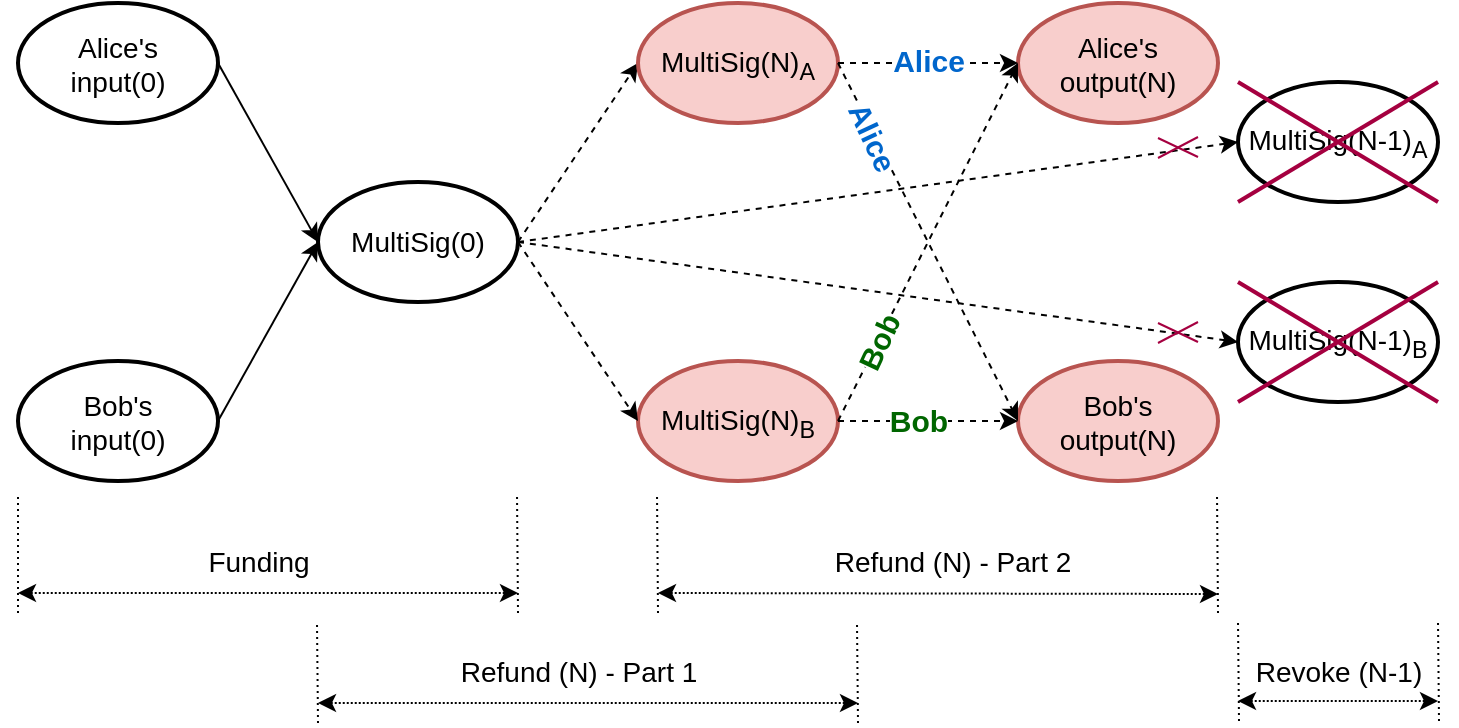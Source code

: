 <mxfile pages="1" version="11.2.4" type="device"><diagram id="bBkEPbWLoeJg7-wSrlFj" name="Page-1"><mxGraphModel dx="905" dy="807" grid="1" gridSize="10" guides="1" tooltips="1" connect="1" arrows="1" fold="1" page="1" pageScale="1" pageWidth="827" pageHeight="1169" math="0" shadow="0"><root><mxCell id="0"/><mxCell id="1" parent="0"/><mxCell id="bmQeixlOnmFxgD8QusRG-1" value="MultiSig(0)" style="ellipse;whiteSpace=wrap;html=1;fontSize=14;strokeWidth=2;" parent="1" vertex="1"><mxGeometry x="190" y="250" width="100" height="60" as="geometry"/></mxCell><mxCell id="bmQeixlOnmFxgD8QusRG-2" value="Alice's &lt;br&gt;input(0)" style="ellipse;whiteSpace=wrap;html=1;fontSize=14;strokeWidth=2;direction=east;" parent="1" vertex="1"><mxGeometry x="40" y="160.5" width="100" height="60" as="geometry"/></mxCell><mxCell id="bmQeixlOnmFxgD8QusRG-3" value="Bob's&lt;br&gt;input(0)" style="ellipse;whiteSpace=wrap;html=1;fontSize=14;strokeWidth=2;" parent="1" vertex="1"><mxGeometry x="40" y="339.5" width="100" height="60" as="geometry"/></mxCell><mxCell id="bmQeixlOnmFxgD8QusRG-4" value="" style="endArrow=classic;html=1;fontSize=14;entryX=0;entryY=0.5;entryDx=0;entryDy=0;exitX=1;exitY=0.5;exitDx=0;exitDy=0;" parent="1" source="bmQeixlOnmFxgD8QusRG-2" target="bmQeixlOnmFxgD8QusRG-1" edge="1"><mxGeometry width="50" height="50" relative="1" as="geometry"><mxPoint x="160" y="210.5" as="sourcePoint"/><mxPoint x="90" y="380.5" as="targetPoint"/></mxGeometry></mxCell><mxCell id="bmQeixlOnmFxgD8QusRG-5" value="" style="endArrow=classic;html=1;fontSize=14;entryX=0;entryY=0.5;entryDx=0;entryDy=0;exitX=1;exitY=0.5;exitDx=0;exitDy=0;" parent="1" source="bmQeixlOnmFxgD8QusRG-3" target="bmQeixlOnmFxgD8QusRG-1" edge="1"><mxGeometry width="50" height="50" relative="1" as="geometry"><mxPoint x="166" y="319.52" as="sourcePoint"/><mxPoint x="214" y="398.5" as="targetPoint"/></mxGeometry></mxCell><mxCell id="bmQeixlOnmFxgD8QusRG-7" value="" style="endArrow=classic;html=1;fontSize=14;exitX=1;exitY=0.5;exitDx=0;exitDy=0;dashed=1;entryX=0;entryY=0.5;entryDx=0;entryDy=0;" parent="1" source="bmQeixlOnmFxgD8QusRG-1" target="bmQeixlOnmFxgD8QusRG-8" edge="1"><mxGeometry width="50" height="50" relative="1" as="geometry"><mxPoint x="425" y="270.52" as="sourcePoint"/><mxPoint x="470" y="270.5" as="targetPoint"/></mxGeometry></mxCell><mxCell id="bmQeixlOnmFxgD8QusRG-8" value="MultiSig(N)&lt;sub&gt;A&lt;/sub&gt;" style="ellipse;whiteSpace=wrap;html=1;fontSize=14;strokeWidth=2;fillColor=#f8cecc;strokeColor=#b85450;" parent="1" vertex="1"><mxGeometry x="350" y="160.5" width="100" height="60" as="geometry"/></mxCell><mxCell id="bmQeixlOnmFxgD8QusRG-9" value="MultiSig(N)&lt;sub&gt;B&lt;/sub&gt;" style="ellipse;whiteSpace=wrap;html=1;fontSize=14;strokeWidth=2;fillColor=#f8cecc;strokeColor=#b85450;" parent="1" vertex="1"><mxGeometry x="350" y="339.5" width="100" height="60" as="geometry"/></mxCell><mxCell id="bmQeixlOnmFxgD8QusRG-10" value="" style="endArrow=classic;html=1;fontSize=14;exitX=1;exitY=0.5;exitDx=0;exitDy=0;dashed=1;entryX=0;entryY=0.5;entryDx=0;entryDy=0;" parent="1" source="bmQeixlOnmFxgD8QusRG-1" target="bmQeixlOnmFxgD8QusRG-9" edge="1"><mxGeometry width="50" height="50" relative="1" as="geometry"><mxPoint x="300" y="369.5" as="sourcePoint"/><mxPoint x="370" y="249.5" as="targetPoint"/></mxGeometry></mxCell><mxCell id="bmQeixlOnmFxgD8QusRG-11" value="Alice's &lt;br&gt;output(N)" style="ellipse;whiteSpace=wrap;html=1;fontSize=14;strokeWidth=2;fillColor=#f8cecc;strokeColor=#b85450;" parent="1" vertex="1"><mxGeometry x="540" y="160.5" width="100" height="60" as="geometry"/></mxCell><mxCell id="bmQeixlOnmFxgD8QusRG-12" value="Bob's&lt;br&gt;output(N)" style="ellipse;whiteSpace=wrap;html=1;fontSize=14;strokeWidth=2;fillColor=#f8cecc;strokeColor=#b85450;" parent="1" vertex="1"><mxGeometry x="540" y="339.5" width="100" height="60" as="geometry"/></mxCell><mxCell id="bmQeixlOnmFxgD8QusRG-14" value="" style="endArrow=classic;html=1;fontSize=14;exitX=1;exitY=0.5;exitDx=0;exitDy=0;dashed=1;entryX=0;entryY=0.5;entryDx=0;entryDy=0;" parent="1" source="bmQeixlOnmFxgD8QusRG-8" target="bmQeixlOnmFxgD8QusRG-12" edge="1"><mxGeometry width="50" height="50" relative="1" as="geometry"><mxPoint x="460" y="247.5" as="sourcePoint"/><mxPoint x="530" y="353.5" as="targetPoint"/></mxGeometry></mxCell><mxCell id="pCVdKWHGVdP6SWQaSYoN-2" value="Alice" style="text;html=1;resizable=0;points=[];align=center;verticalAlign=middle;labelBackgroundColor=#ffffff;fontSize=15;fontColor=#0066CC;fontStyle=1;rotation=65;" vertex="1" connectable="0" parent="bmQeixlOnmFxgD8QusRG-14"><mxGeometry x="-0.594" y="-1" relative="1" as="geometry"><mxPoint as="offset"/></mxGeometry></mxCell><mxCell id="bmQeixlOnmFxgD8QusRG-15" value="" style="endArrow=classic;html=1;fontSize=14;exitX=1;exitY=0.5;exitDx=0;exitDy=0;dashed=1;entryX=0;entryY=0.5;entryDx=0;entryDy=0;" parent="1" source="bmQeixlOnmFxgD8QusRG-9" target="bmQeixlOnmFxgD8QusRG-12" edge="1"><mxGeometry width="50" height="50" relative="1" as="geometry"><mxPoint x="450" y="239.5" as="sourcePoint"/><mxPoint x="540" y="419.5" as="targetPoint"/></mxGeometry></mxCell><mxCell id="pCVdKWHGVdP6SWQaSYoN-4" value="Bob" style="text;html=1;resizable=0;points=[];align=center;verticalAlign=middle;labelBackgroundColor=#ffffff;fontSize=15;fontColor=#006600;fontStyle=1" vertex="1" connectable="0" parent="bmQeixlOnmFxgD8QusRG-15"><mxGeometry x="-0.542" y="-1" relative="1" as="geometry"><mxPoint x="19.5" y="-2" as="offset"/></mxGeometry></mxCell><mxCell id="bmQeixlOnmFxgD8QusRG-16" value="" style="endArrow=classic;html=1;fontSize=14;exitX=1;exitY=0.5;exitDx=0;exitDy=0;dashed=1;entryX=0;entryY=0.5;entryDx=0;entryDy=0;" parent="1" source="bmQeixlOnmFxgD8QusRG-8" target="bmQeixlOnmFxgD8QusRG-11" edge="1"><mxGeometry width="50" height="50" relative="1" as="geometry"><mxPoint x="490" y="130.5" as="sourcePoint"/><mxPoint x="580" y="100.5" as="targetPoint"/></mxGeometry></mxCell><mxCell id="pCVdKWHGVdP6SWQaSYoN-1" value="Alice" style="text;html=1;resizable=0;points=[];align=center;verticalAlign=middle;labelBackgroundColor=#ffffff;fontSize=15;fontStyle=1;fontColor=#0066CC;" vertex="1" connectable="0" parent="bmQeixlOnmFxgD8QusRG-16"><mxGeometry x="0.444" y="-1" relative="1" as="geometry"><mxPoint x="-20" y="-3" as="offset"/></mxGeometry></mxCell><mxCell id="bmQeixlOnmFxgD8QusRG-17" value="" style="endArrow=classic;html=1;fontSize=14;exitX=1;exitY=0.5;exitDx=0;exitDy=0;dashed=1;entryX=0;entryY=0.5;entryDx=0;entryDy=0;" parent="1" source="bmQeixlOnmFxgD8QusRG-9" target="bmQeixlOnmFxgD8QusRG-11" edge="1"><mxGeometry width="50" height="50" relative="1" as="geometry"><mxPoint x="450" y="200.5" as="sourcePoint"/><mxPoint x="540" y="380.5" as="targetPoint"/></mxGeometry></mxCell><mxCell id="pCVdKWHGVdP6SWQaSYoN-3" value="Bob" style="text;html=1;resizable=0;points=[];align=center;verticalAlign=middle;labelBackgroundColor=#ffffff;fontSize=15;fontColor=#006600;rotation=-65;fontStyle=1" vertex="1" connectable="0" parent="bmQeixlOnmFxgD8QusRG-17"><mxGeometry x="-0.559" relative="1" as="geometry"><mxPoint as="offset"/></mxGeometry></mxCell><mxCell id="bmQeixlOnmFxgD8QusRG-18" value="" style="endArrow=none;html=1;dashed=1;fontSize=14;dashPattern=1 2;" parent="1" edge="1"><mxGeometry width="50" height="50" relative="1" as="geometry"><mxPoint x="40" y="465.5" as="sourcePoint"/><mxPoint x="40" y="405.5" as="targetPoint"/></mxGeometry></mxCell><mxCell id="bmQeixlOnmFxgD8QusRG-19" value="" style="endArrow=none;html=1;dashed=1;fontSize=14;dashPattern=1 2;" parent="1" edge="1"><mxGeometry width="50" height="50" relative="1" as="geometry"><mxPoint x="290" y="465.5" as="sourcePoint"/><mxPoint x="289.5" y="405.5" as="targetPoint"/></mxGeometry></mxCell><mxCell id="bmQeixlOnmFxgD8QusRG-20" value="" style="endArrow=none;html=1;dashed=1;fontSize=14;dashPattern=1 2;" parent="1" edge="1"><mxGeometry width="50" height="50" relative="1" as="geometry"><mxPoint x="190" y="520.5" as="sourcePoint"/><mxPoint x="189.5" y="470.5" as="targetPoint"/></mxGeometry></mxCell><mxCell id="bmQeixlOnmFxgD8QusRG-21" value="" style="endArrow=none;html=1;dashed=1;fontSize=14;dashPattern=1 2;" parent="1" edge="1"><mxGeometry width="50" height="50" relative="1" as="geometry"><mxPoint x="640" y="465.5" as="sourcePoint"/><mxPoint x="639.5" y="405.5" as="targetPoint"/></mxGeometry></mxCell><mxCell id="bmQeixlOnmFxgD8QusRG-22" value="" style="endArrow=classic;startArrow=classic;html=1;dashed=1;fontSize=14;dashPattern=1 1;" parent="1" edge="1"><mxGeometry width="50" height="50" relative="1" as="geometry"><mxPoint x="40" y="455.5" as="sourcePoint"/><mxPoint x="290" y="455.5" as="targetPoint"/></mxGeometry></mxCell><mxCell id="bmQeixlOnmFxgD8QusRG-27" value="Funding" style="text;html=1;resizable=0;points=[];align=center;verticalAlign=middle;labelBackgroundColor=#ffffff;fontSize=14;" parent="bmQeixlOnmFxgD8QusRG-22" vertex="1" connectable="0"><mxGeometry x="-0.256" y="-4" relative="1" as="geometry"><mxPoint x="27" y="-20" as="offset"/></mxGeometry></mxCell><mxCell id="bmQeixlOnmFxgD8QusRG-23" value="" style="endArrow=none;html=1;dashed=1;fontSize=14;dashPattern=1 2;" parent="1" edge="1"><mxGeometry width="50" height="50" relative="1" as="geometry"><mxPoint x="460" y="520.5" as="sourcePoint"/><mxPoint x="459.5" y="470.5" as="targetPoint"/></mxGeometry></mxCell><mxCell id="bmQeixlOnmFxgD8QusRG-24" value="" style="endArrow=none;html=1;dashed=1;fontSize=14;dashPattern=1 2;" parent="1" edge="1"><mxGeometry width="50" height="50" relative="1" as="geometry"><mxPoint x="360" y="465.5" as="sourcePoint"/><mxPoint x="359.5" y="405.5" as="targetPoint"/></mxGeometry></mxCell><mxCell id="bmQeixlOnmFxgD8QusRG-25" value="" style="endArrow=classic;startArrow=classic;html=1;dashed=1;fontSize=14;dashPattern=1 1;" parent="1" edge="1"><mxGeometry width="50" height="50" relative="1" as="geometry"><mxPoint x="190" y="510.5" as="sourcePoint"/><mxPoint x="460" y="510.5" as="targetPoint"/></mxGeometry></mxCell><mxCell id="bmQeixlOnmFxgD8QusRG-28" value="Refund (N) - Part 1" style="text;html=1;resizable=0;points=[];align=center;verticalAlign=middle;labelBackgroundColor=#ffffff;fontSize=14;" parent="bmQeixlOnmFxgD8QusRG-25" vertex="1" connectable="0"><mxGeometry x="-0.326" y="2" relative="1" as="geometry"><mxPoint x="39" y="-14" as="offset"/></mxGeometry></mxCell><mxCell id="bmQeixlOnmFxgD8QusRG-26" value="" style="endArrow=classic;startArrow=classic;html=1;dashed=1;fontSize=14;dashPattern=1 1;" parent="1" edge="1"><mxGeometry width="50" height="50" relative="1" as="geometry"><mxPoint x="360" y="455.5" as="sourcePoint"/><mxPoint x="640" y="456" as="targetPoint"/></mxGeometry></mxCell><mxCell id="bmQeixlOnmFxgD8QusRG-29" value="Refund (N) - Part 2" style="text;html=1;resizable=0;points=[];align=center;verticalAlign=middle;labelBackgroundColor=#ffffff;fontSize=14;" parent="bmQeixlOnmFxgD8QusRG-26" vertex="1" connectable="0"><mxGeometry x="-0.29" y="-3" relative="1" as="geometry"><mxPoint x="47" y="-19" as="offset"/></mxGeometry></mxCell><mxCell id="MV4GuKuZ0_GkO9SyMOyV-1" value="MultiSig(N-1)&lt;sub&gt;A&lt;/sub&gt;" style="ellipse;whiteSpace=wrap;html=1;fontSize=14;strokeWidth=2;" parent="1" vertex="1"><mxGeometry x="650" y="200" width="100" height="60" as="geometry"/></mxCell><mxCell id="MV4GuKuZ0_GkO9SyMOyV-2" value="MultiSig(N-1)&lt;sub&gt;B&lt;/sub&gt;" style="ellipse;whiteSpace=wrap;html=1;fontSize=14;strokeWidth=2;" parent="1" vertex="1"><mxGeometry x="650" y="300" width="100" height="60" as="geometry"/></mxCell><mxCell id="MV4GuKuZ0_GkO9SyMOyV-9" value="" style="endArrow=none;html=1;dashed=1;fontSize=14;dashPattern=1 2;" parent="1" edge="1"><mxGeometry width="50" height="50" relative="1" as="geometry"><mxPoint x="650.5" y="519.5" as="sourcePoint"/><mxPoint x="650" y="469.5" as="targetPoint"/></mxGeometry></mxCell><mxCell id="MV4GuKuZ0_GkO9SyMOyV-10" value="" style="endArrow=none;html=1;dashed=1;fontSize=14;dashPattern=1 2;" parent="1" edge="1"><mxGeometry width="50" height="50" relative="1" as="geometry"><mxPoint x="750.5" y="519.5" as="sourcePoint"/><mxPoint x="750" y="469.5" as="targetPoint"/></mxGeometry></mxCell><mxCell id="MV4GuKuZ0_GkO9SyMOyV-11" value="" style="endArrow=classic;startArrow=classic;html=1;dashed=1;fontSize=14;dashPattern=1 1;" parent="1" edge="1"><mxGeometry width="50" height="50" relative="1" as="geometry"><mxPoint x="650" y="509.5" as="sourcePoint"/><mxPoint x="750" y="509.5" as="targetPoint"/></mxGeometry></mxCell><mxCell id="MV4GuKuZ0_GkO9SyMOyV-12" value="Revoke (N-1)" style="text;html=1;resizable=0;points=[];align=center;verticalAlign=middle;labelBackgroundColor=#ffffff;fontSize=14;" parent="MV4GuKuZ0_GkO9SyMOyV-11" vertex="1" connectable="0"><mxGeometry x="-0.326" y="2" relative="1" as="geometry"><mxPoint x="16.5" y="-13" as="offset"/></mxGeometry></mxCell><mxCell id="MV4GuKuZ0_GkO9SyMOyV-13" value="" style="group" parent="1" vertex="1" connectable="0"><mxGeometry x="650" y="300" width="100" height="60" as="geometry"/></mxCell><mxCell id="MV4GuKuZ0_GkO9SyMOyV-3" value="" style="endArrow=none;html=1;fillColor=#d80073;strokeColor=#A50040;strokeWidth=2;" parent="MV4GuKuZ0_GkO9SyMOyV-13" edge="1"><mxGeometry width="50" height="50" relative="1" as="geometry"><mxPoint y="60" as="sourcePoint"/><mxPoint x="100" as="targetPoint"/></mxGeometry></mxCell><mxCell id="MV4GuKuZ0_GkO9SyMOyV-4" value="" style="endArrow=none;html=1;fillColor=#d80073;strokeColor=#A50040;strokeWidth=2;" parent="MV4GuKuZ0_GkO9SyMOyV-13" edge="1"><mxGeometry width="50" height="50" relative="1" as="geometry"><mxPoint as="sourcePoint"/><mxPoint x="100" y="60" as="targetPoint"/></mxGeometry></mxCell><mxCell id="MV4GuKuZ0_GkO9SyMOyV-14" value="" style="group" parent="1" vertex="1" connectable="0"><mxGeometry x="650" y="200" width="100" height="60" as="geometry"/></mxCell><mxCell id="MV4GuKuZ0_GkO9SyMOyV-15" value="" style="endArrow=none;html=1;fillColor=#d80073;strokeColor=#A50040;strokeWidth=2;" parent="MV4GuKuZ0_GkO9SyMOyV-14" edge="1"><mxGeometry width="50" height="50" relative="1" as="geometry"><mxPoint y="60" as="sourcePoint"/><mxPoint x="100" as="targetPoint"/></mxGeometry></mxCell><mxCell id="MV4GuKuZ0_GkO9SyMOyV-16" value="" style="endArrow=none;html=1;fillColor=#d80073;strokeColor=#A50040;strokeWidth=2;" parent="MV4GuKuZ0_GkO9SyMOyV-14" edge="1"><mxGeometry width="50" height="50" relative="1" as="geometry"><mxPoint as="sourcePoint"/><mxPoint x="100" y="60" as="targetPoint"/></mxGeometry></mxCell><mxCell id="MV4GuKuZ0_GkO9SyMOyV-17" value="" style="endArrow=classic;html=1;fontSize=14;dashed=1;entryX=0;entryY=0.5;entryDx=0;entryDy=0;" parent="1" target="MV4GuKuZ0_GkO9SyMOyV-1" edge="1"><mxGeometry width="50" height="50" relative="1" as="geometry"><mxPoint x="290" y="280" as="sourcePoint"/><mxPoint x="390" y="220.5" as="targetPoint"/></mxGeometry></mxCell><mxCell id="MV4GuKuZ0_GkO9SyMOyV-18" value="" style="endArrow=classic;html=1;fontSize=14;exitX=1;exitY=0.5;exitDx=0;exitDy=0;dashed=1;entryX=0;entryY=0.5;entryDx=0;entryDy=0;" parent="1" source="bmQeixlOnmFxgD8QusRG-1" target="MV4GuKuZ0_GkO9SyMOyV-2" edge="1"><mxGeometry width="50" height="50" relative="1" as="geometry"><mxPoint x="330" y="310" as="sourcePoint"/><mxPoint x="390" y="220.5" as="targetPoint"/></mxGeometry></mxCell><mxCell id="MV4GuKuZ0_GkO9SyMOyV-24" value="" style="group" parent="1" vertex="1" connectable="0"><mxGeometry x="610" y="227.5" width="20" height="10.5" as="geometry"/></mxCell><mxCell id="MV4GuKuZ0_GkO9SyMOyV-22" value="" style="endArrow=none;html=1;strokeWidth=1;fillColor=#d80073;strokeColor=#A50040;" parent="MV4GuKuZ0_GkO9SyMOyV-24" edge="1"><mxGeometry width="50" height="50" relative="1" as="geometry"><mxPoint y="10.5" as="sourcePoint"/><mxPoint x="20" as="targetPoint"/></mxGeometry></mxCell><mxCell id="MV4GuKuZ0_GkO9SyMOyV-23" value="" style="endArrow=none;html=1;strokeWidth=1;fillColor=#d80073;strokeColor=#A50040;" parent="MV4GuKuZ0_GkO9SyMOyV-24" edge="1"><mxGeometry width="50" height="50" relative="1" as="geometry"><mxPoint y="0.5" as="sourcePoint"/><mxPoint x="20" y="10" as="targetPoint"/></mxGeometry></mxCell><mxCell id="MV4GuKuZ0_GkO9SyMOyV-25" value="" style="group" parent="1" vertex="1" connectable="0"><mxGeometry x="610" y="320" width="20" height="10.5" as="geometry"/></mxCell><mxCell id="MV4GuKuZ0_GkO9SyMOyV-26" value="" style="endArrow=none;html=1;strokeWidth=1;fillColor=#d80073;strokeColor=#A50040;" parent="MV4GuKuZ0_GkO9SyMOyV-25" edge="1"><mxGeometry width="50" height="50" relative="1" as="geometry"><mxPoint y="10.5" as="sourcePoint"/><mxPoint x="20" as="targetPoint"/></mxGeometry></mxCell><mxCell id="MV4GuKuZ0_GkO9SyMOyV-27" value="" style="endArrow=none;html=1;strokeWidth=1;fillColor=#d80073;strokeColor=#A50040;" parent="MV4GuKuZ0_GkO9SyMOyV-25" edge="1"><mxGeometry width="50" height="50" relative="1" as="geometry"><mxPoint y="0.5" as="sourcePoint"/><mxPoint x="20" y="10" as="targetPoint"/></mxGeometry></mxCell></root></mxGraphModel></diagram></mxfile>